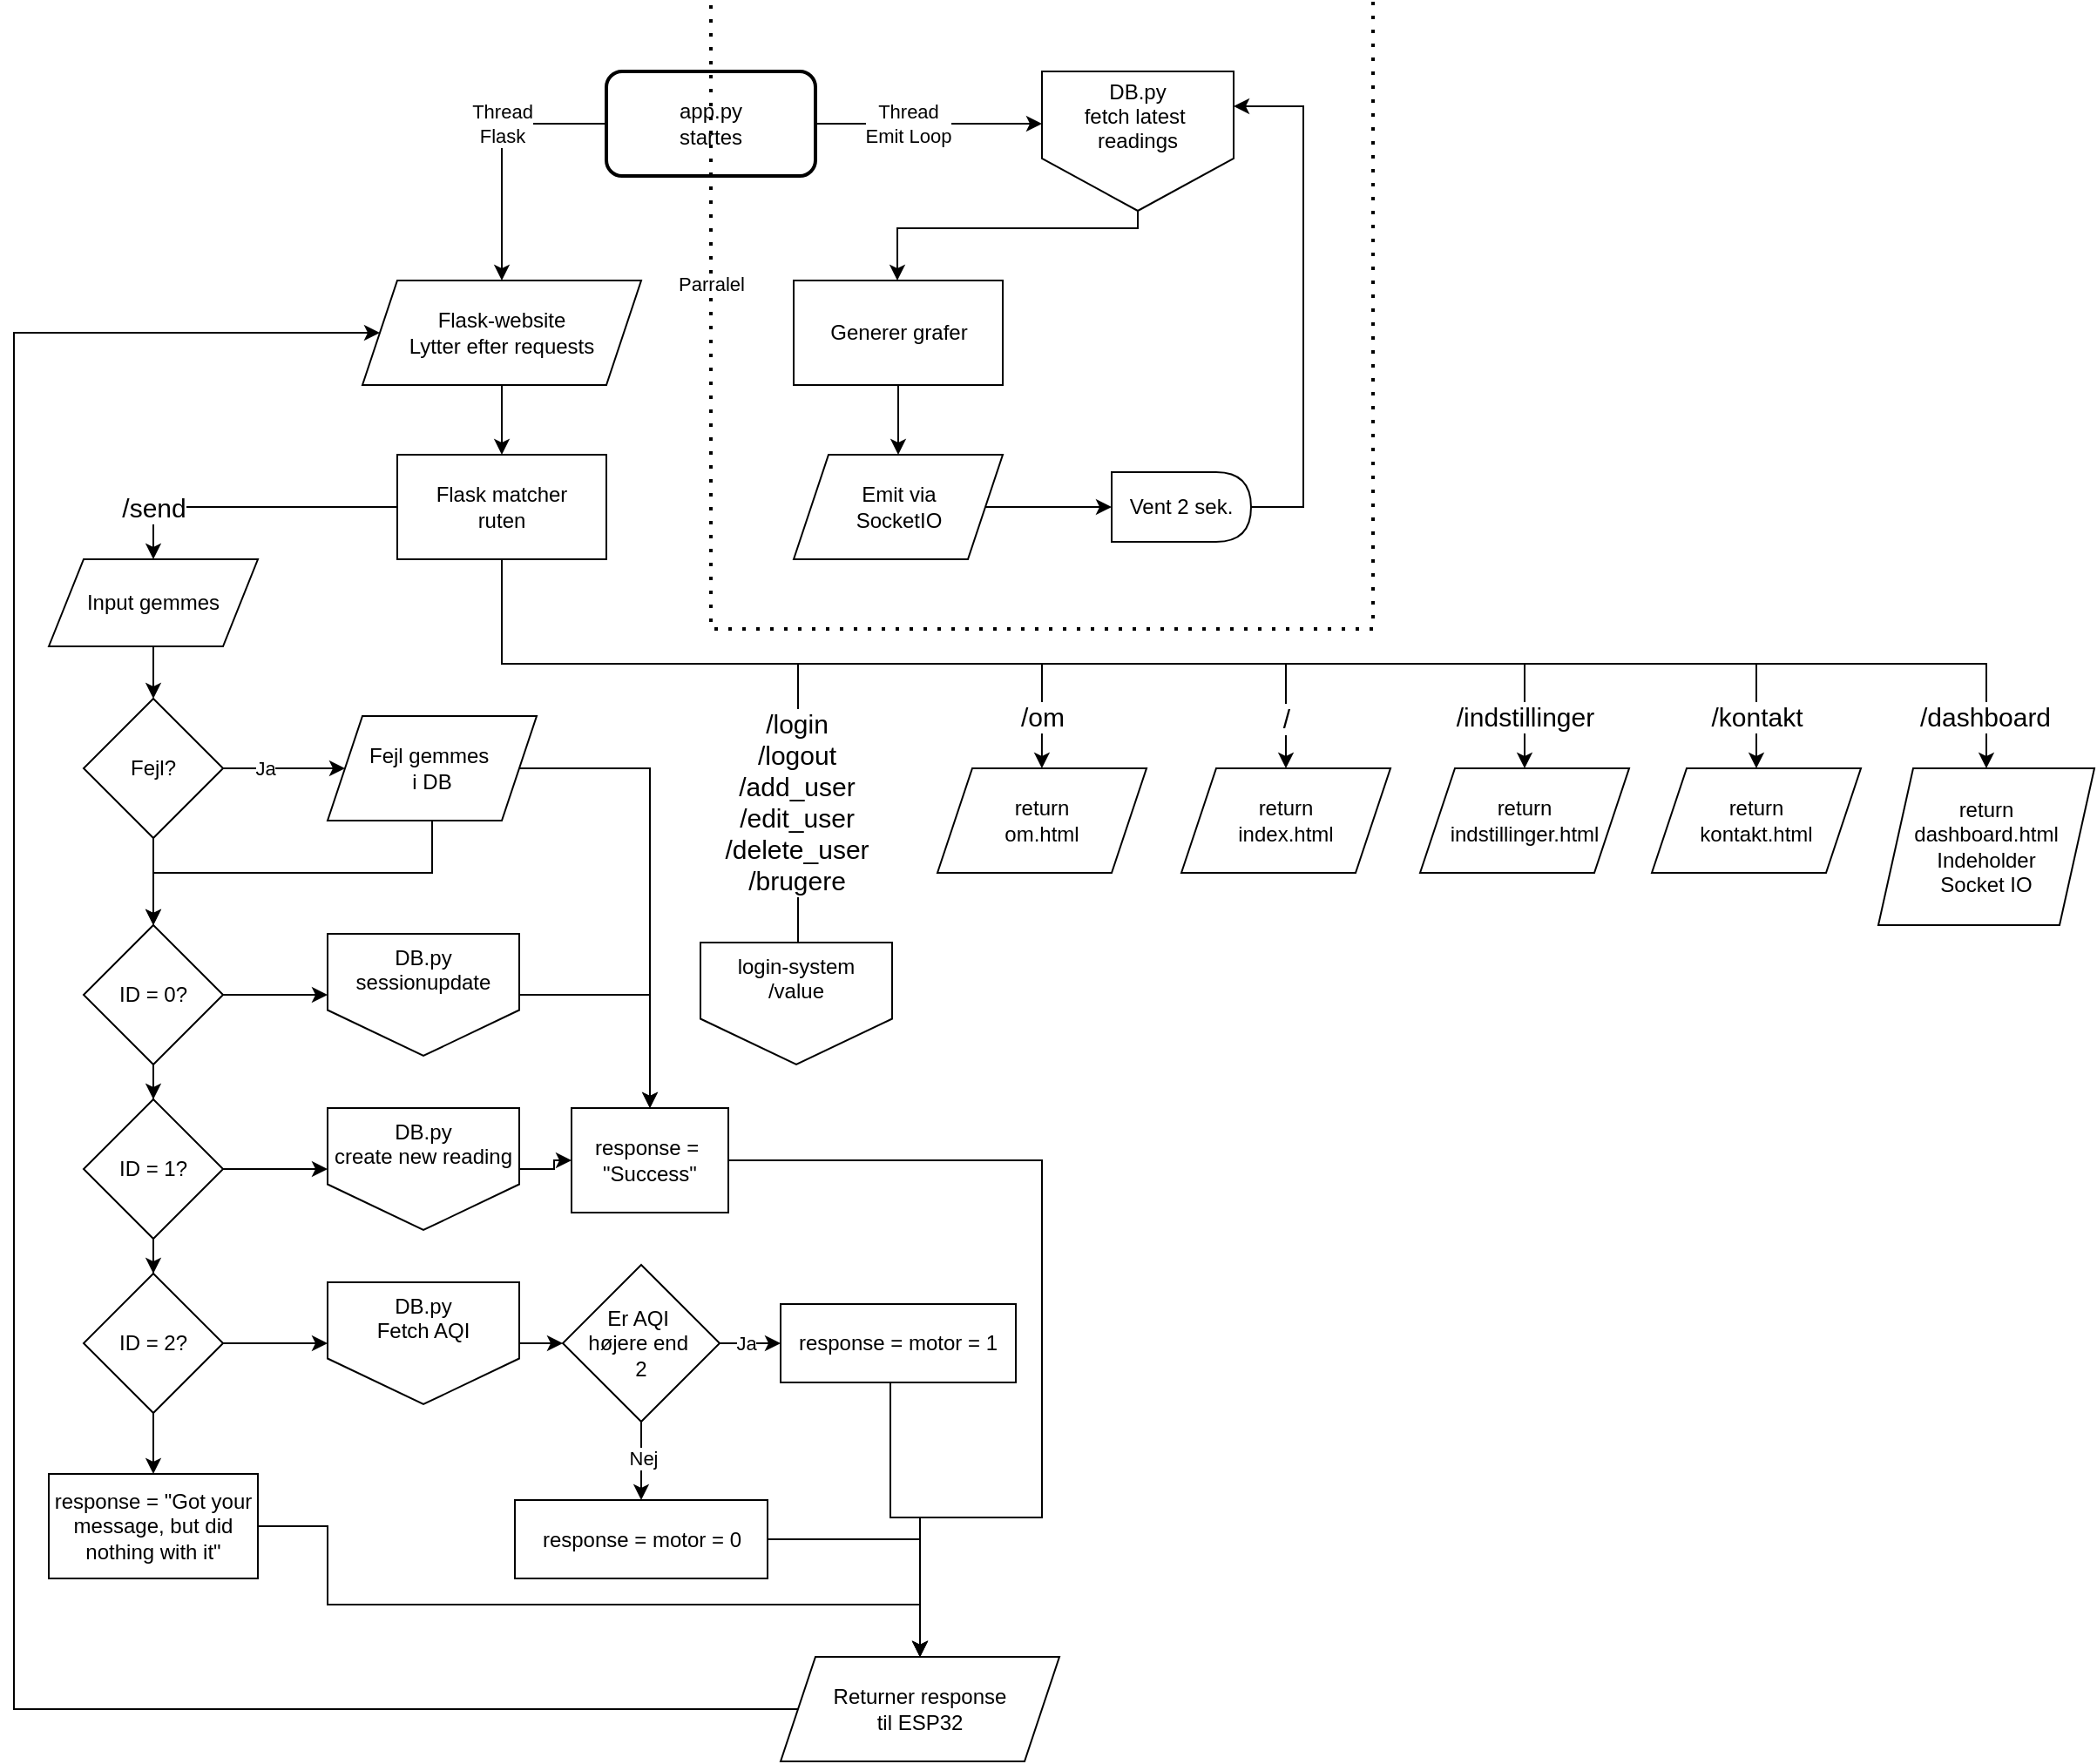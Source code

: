 <mxfile version="27.0.9">
  <diagram name="Page-1" id="uxglpDVqbuL0TInWPJXQ">
    <mxGraphModel dx="1674" dy="1148" grid="1" gridSize="10" guides="1" tooltips="1" connect="1" arrows="1" fold="1" page="1" pageScale="1" pageWidth="827" pageHeight="1169" math="0" shadow="0">
      <root>
        <mxCell id="0" />
        <mxCell id="1" parent="0" />
        <mxCell id="6V2twQQ6KXOtNTaw_Wph-7" value="" style="edgeStyle=orthogonalEdgeStyle;rounded=0;orthogonalLoop=1;jettySize=auto;html=1;entryX=0.5;entryY=0;entryDx=0;entryDy=0;" edge="1" parent="1" source="6V2twQQ6KXOtNTaw_Wph-1" target="6V2twQQ6KXOtNTaw_Wph-18">
          <mxGeometry relative="1" as="geometry">
            <mxPoint x="300" y="320.0" as="targetPoint" />
            <Array as="points">
              <mxPoint x="300" y="110" />
            </Array>
          </mxGeometry>
        </mxCell>
        <mxCell id="6V2twQQ6KXOtNTaw_Wph-11" value="&lt;div&gt;Thread&lt;/div&gt;Flask" style="edgeLabel;html=1;align=center;verticalAlign=middle;resizable=0;points=[];" vertex="1" connectable="0" parent="6V2twQQ6KXOtNTaw_Wph-7">
          <mxGeometry x="-0.294" y="-1" relative="1" as="geometry">
            <mxPoint x="-7" y="1" as="offset" />
          </mxGeometry>
        </mxCell>
        <mxCell id="6V2twQQ6KXOtNTaw_Wph-9" value="" style="edgeStyle=orthogonalEdgeStyle;rounded=0;orthogonalLoop=1;jettySize=auto;html=1;entryX=0;entryY=0.5;entryDx=0;entryDy=0;" edge="1" parent="1">
          <mxGeometry relative="1" as="geometry">
            <mxPoint x="480" y="110" as="sourcePoint" />
            <mxPoint x="610" y="110" as="targetPoint" />
            <Array as="points">
              <mxPoint x="580" y="110" />
              <mxPoint x="580" y="110" />
            </Array>
          </mxGeometry>
        </mxCell>
        <mxCell id="6V2twQQ6KXOtNTaw_Wph-10" value="&lt;div&gt;Thread&lt;/div&gt;Emit Loop" style="edgeLabel;html=1;align=center;verticalAlign=middle;resizable=0;points=[];" vertex="1" connectable="0" parent="6V2twQQ6KXOtNTaw_Wph-9">
          <mxGeometry x="-0.268" y="-3" relative="1" as="geometry">
            <mxPoint x="5" y="-3" as="offset" />
          </mxGeometry>
        </mxCell>
        <mxCell id="6V2twQQ6KXOtNTaw_Wph-1" value="&lt;div&gt;app.py&lt;/div&gt;&lt;div&gt;startes&lt;/div&gt;" style="rounded=1;whiteSpace=wrap;html=1;strokeWidth=2;" vertex="1" parent="1">
          <mxGeometry x="360" y="80" width="120" height="60" as="geometry" />
        </mxCell>
        <mxCell id="6V2twQQ6KXOtNTaw_Wph-4" value="" style="endArrow=none;dashed=1;html=1;dashPattern=1 3;strokeWidth=2;rounded=0;" edge="1" parent="1">
          <mxGeometry width="50" height="50" relative="1" as="geometry">
            <mxPoint x="800" y="40" as="sourcePoint" />
            <mxPoint x="420" y="40" as="targetPoint" />
            <Array as="points">
              <mxPoint x="800" y="400" />
              <mxPoint x="420" y="400" />
            </Array>
          </mxGeometry>
        </mxCell>
        <mxCell id="6V2twQQ6KXOtNTaw_Wph-5" value="Parralel" style="edgeLabel;html=1;align=center;verticalAlign=middle;resizable=0;points=[];" vertex="1" connectable="0" parent="6V2twQQ6KXOtNTaw_Wph-4">
          <mxGeometry x="0.651" y="3" relative="1" as="geometry">
            <mxPoint x="3" y="-30" as="offset" />
          </mxGeometry>
        </mxCell>
        <mxCell id="6V2twQQ6KXOtNTaw_Wph-15" value="" style="edgeStyle=orthogonalEdgeStyle;rounded=0;orthogonalLoop=1;jettySize=auto;html=1;entryX=0;entryY=0.5;entryDx=0;entryDy=0;" edge="1" parent="1" source="6V2twQQ6KXOtNTaw_Wph-12" target="6V2twQQ6KXOtNTaw_Wph-76">
          <mxGeometry relative="1" as="geometry">
            <mxPoint x="630" y="210.043" as="targetPoint" />
          </mxGeometry>
        </mxCell>
        <mxCell id="6V2twQQ6KXOtNTaw_Wph-12" value="&lt;div&gt;Emit via&lt;/div&gt;&lt;div&gt;SocketIO&lt;/div&gt;" style="shape=parallelogram;perimeter=parallelogramPerimeter;whiteSpace=wrap;html=1;fixedSize=1;" vertex="1" parent="1">
          <mxGeometry x="467.5" y="300" width="120" height="60" as="geometry" />
        </mxCell>
        <mxCell id="6V2twQQ6KXOtNTaw_Wph-21" value="" style="edgeStyle=orthogonalEdgeStyle;rounded=0;orthogonalLoop=1;jettySize=auto;html=1;" edge="1" parent="1" source="6V2twQQ6KXOtNTaw_Wph-18" target="6V2twQQ6KXOtNTaw_Wph-20">
          <mxGeometry relative="1" as="geometry" />
        </mxCell>
        <mxCell id="6V2twQQ6KXOtNTaw_Wph-18" value="&lt;div&gt;Flask-website&lt;/div&gt;&lt;div&gt;Lytter efter requests&lt;/div&gt;" style="shape=parallelogram;perimeter=parallelogramPerimeter;whiteSpace=wrap;html=1;fixedSize=1;" vertex="1" parent="1">
          <mxGeometry x="220" y="200" width="160" height="60" as="geometry" />
        </mxCell>
        <mxCell id="6V2twQQ6KXOtNTaw_Wph-25" value="" style="edgeStyle=orthogonalEdgeStyle;rounded=0;orthogonalLoop=1;jettySize=auto;html=1;" edge="1" parent="1" source="6V2twQQ6KXOtNTaw_Wph-20" target="6V2twQQ6KXOtNTaw_Wph-24">
          <mxGeometry relative="1" as="geometry">
            <Array as="points">
              <mxPoint x="100" y="330" />
            </Array>
          </mxGeometry>
        </mxCell>
        <mxCell id="6V2twQQ6KXOtNTaw_Wph-26" value="/send" style="edgeLabel;html=1;align=center;verticalAlign=middle;resizable=0;points=[];fontSize=15;" vertex="1" connectable="0" parent="6V2twQQ6KXOtNTaw_Wph-25">
          <mxGeometry x="-0.035" y="1" relative="1" as="geometry">
            <mxPoint x="-58" y="-1" as="offset" />
          </mxGeometry>
        </mxCell>
        <mxCell id="6V2twQQ6KXOtNTaw_Wph-89" value="" style="edgeStyle=orthogonalEdgeStyle;rounded=0;orthogonalLoop=1;jettySize=auto;html=1;entryX=0.5;entryY=0;entryDx=0;entryDy=0;" edge="1" parent="1">
          <mxGeometry relative="1" as="geometry">
            <mxPoint x="300.003" y="360" as="sourcePoint" />
            <mxPoint x="609.95" y="480" as="targetPoint" />
            <Array as="points">
              <mxPoint x="299.95" y="420" />
              <mxPoint x="609.95" y="420" />
            </Array>
          </mxGeometry>
        </mxCell>
        <mxCell id="6V2twQQ6KXOtNTaw_Wph-94" value="&lt;font style=&quot;font-size: 15px;&quot;&gt;/om&lt;/font&gt;" style="edgeLabel;html=1;align=center;verticalAlign=middle;resizable=0;points=[];" vertex="1" connectable="0" parent="6V2twQQ6KXOtNTaw_Wph-89">
          <mxGeometry x="0.825" y="-2" relative="1" as="geometry">
            <mxPoint x="2" y="7" as="offset" />
          </mxGeometry>
        </mxCell>
        <mxCell id="6V2twQQ6KXOtNTaw_Wph-91" value="" style="edgeStyle=orthogonalEdgeStyle;rounded=0;orthogonalLoop=1;jettySize=auto;html=1;entryX=0.5;entryY=0;entryDx=0;entryDy=0;" edge="1" parent="1" source="6V2twQQ6KXOtNTaw_Wph-20" target="6V2twQQ6KXOtNTaw_Wph-88">
          <mxGeometry relative="1" as="geometry">
            <mxPoint x="470" y="490" as="targetPoint" />
            <Array as="points">
              <mxPoint x="300" y="420" />
              <mxPoint x="1152" y="420" />
            </Array>
          </mxGeometry>
        </mxCell>
        <mxCell id="6V2twQQ6KXOtNTaw_Wph-92" value="&lt;font style=&quot;font-size: 15px;&quot;&gt;/dashboard&lt;/font&gt;" style="edgeLabel;html=1;align=center;verticalAlign=middle;resizable=0;points=[];" vertex="1" connectable="0" parent="6V2twQQ6KXOtNTaw_Wph-91">
          <mxGeometry x="0.749" y="-2" relative="1" as="geometry">
            <mxPoint x="61" y="28" as="offset" />
          </mxGeometry>
        </mxCell>
        <mxCell id="6V2twQQ6KXOtNTaw_Wph-93" value="" style="edgeStyle=orthogonalEdgeStyle;rounded=0;orthogonalLoop=1;jettySize=auto;html=1;entryX=0.5;entryY=0;entryDx=0;entryDy=0;" edge="1" parent="1" source="6V2twQQ6KXOtNTaw_Wph-20" target="6V2twQQ6KXOtNTaw_Wph-86">
          <mxGeometry relative="1" as="geometry">
            <Array as="points">
              <mxPoint x="300" y="420" />
              <mxPoint x="750" y="420" />
            </Array>
          </mxGeometry>
        </mxCell>
        <mxCell id="6V2twQQ6KXOtNTaw_Wph-99" value="&lt;font style=&quot;font-size: 15px;&quot;&gt;/&lt;/font&gt;" style="edgeLabel;html=1;align=center;verticalAlign=middle;resizable=0;points=[];" vertex="1" connectable="0" parent="6V2twQQ6KXOtNTaw_Wph-93">
          <mxGeometry x="0.875" y="-1" relative="1" as="geometry">
            <mxPoint x="1" y="6" as="offset" />
          </mxGeometry>
        </mxCell>
        <mxCell id="6V2twQQ6KXOtNTaw_Wph-97" value="" style="edgeStyle=orthogonalEdgeStyle;rounded=0;orthogonalLoop=1;jettySize=auto;html=1;entryX=0.5;entryY=0;entryDx=0;entryDy=0;" edge="1" parent="1" source="6V2twQQ6KXOtNTaw_Wph-20" target="6V2twQQ6KXOtNTaw_Wph-95">
          <mxGeometry relative="1" as="geometry">
            <Array as="points">
              <mxPoint x="300" y="420" />
              <mxPoint x="887" y="420" />
            </Array>
          </mxGeometry>
        </mxCell>
        <mxCell id="6V2twQQ6KXOtNTaw_Wph-100" value="&lt;font style=&quot;font-size: 15px;&quot;&gt;/indstillinger&lt;/font&gt;" style="edgeLabel;html=1;align=center;verticalAlign=middle;resizable=0;points=[];" vertex="1" connectable="0" parent="6V2twQQ6KXOtNTaw_Wph-97">
          <mxGeometry x="0.923" y="-3" relative="1" as="geometry">
            <mxPoint x="3" y="-3" as="offset" />
          </mxGeometry>
        </mxCell>
        <mxCell id="6V2twQQ6KXOtNTaw_Wph-98" value="" style="edgeStyle=orthogonalEdgeStyle;rounded=0;orthogonalLoop=1;jettySize=auto;html=1;entryX=0.5;entryY=0;entryDx=0;entryDy=0;" edge="1" parent="1" source="6V2twQQ6KXOtNTaw_Wph-20" target="6V2twQQ6KXOtNTaw_Wph-96">
          <mxGeometry relative="1" as="geometry">
            <Array as="points">
              <mxPoint x="300" y="420" />
              <mxPoint x="1020" y="420" />
            </Array>
          </mxGeometry>
        </mxCell>
        <mxCell id="6V2twQQ6KXOtNTaw_Wph-101" value="&lt;font style=&quot;font-size: 15px;&quot;&gt;/kontakt&lt;/font&gt;" style="edgeLabel;html=1;align=center;verticalAlign=middle;resizable=0;points=[];" vertex="1" connectable="0" parent="6V2twQQ6KXOtNTaw_Wph-98">
          <mxGeometry x="0.927" y="2" relative="1" as="geometry">
            <mxPoint x="-2" as="offset" />
          </mxGeometry>
        </mxCell>
        <mxCell id="6V2twQQ6KXOtNTaw_Wph-103" value="" style="edgeStyle=orthogonalEdgeStyle;rounded=0;orthogonalLoop=1;jettySize=auto;html=1;entryX=0.5;entryY=0;entryDx=0;entryDy=0;exitX=0.5;exitY=1;exitDx=0;exitDy=0;" edge="1" parent="1" source="6V2twQQ6KXOtNTaw_Wph-20" target="6V2twQQ6KXOtNTaw_Wph-102">
          <mxGeometry relative="1" as="geometry">
            <mxPoint x="350" y="430" as="sourcePoint" />
            <mxPoint x="488" y="720.0" as="targetPoint" />
            <Array as="points">
              <mxPoint x="300" y="420" />
              <mxPoint x="470" y="420" />
              <mxPoint x="470" y="600" />
            </Array>
          </mxGeometry>
        </mxCell>
        <mxCell id="6V2twQQ6KXOtNTaw_Wph-104" value="&lt;div&gt;&lt;font style=&quot;font-size: 15px;&quot;&gt;/login&lt;/font&gt;&lt;/div&gt;&lt;div&gt;&lt;font style=&quot;font-size: 15px;&quot;&gt;/logout&lt;br&gt;/add_user&lt;br&gt;/edit_user&lt;/font&gt;&lt;/div&gt;&lt;div&gt;&lt;font style=&quot;font-size: 15px;&quot;&gt;/delete_user&lt;br&gt;/brugere&lt;/font&gt;&lt;/div&gt;" style="edgeLabel;html=1;align=center;verticalAlign=middle;resizable=0;points=[];" vertex="1" connectable="0" parent="6V2twQQ6KXOtNTaw_Wph-103">
          <mxGeometry x="0.871" y="-2" relative="1" as="geometry">
            <mxPoint x="1" y="-94" as="offset" />
          </mxGeometry>
        </mxCell>
        <mxCell id="6V2twQQ6KXOtNTaw_Wph-20" value="&lt;div&gt;Flask matcher&lt;/div&gt;&lt;div&gt;ruten&lt;/div&gt;" style="whiteSpace=wrap;html=1;" vertex="1" parent="1">
          <mxGeometry x="240" y="300" width="120" height="60" as="geometry" />
        </mxCell>
        <mxCell id="6V2twQQ6KXOtNTaw_Wph-28" value="" style="edgeStyle=orthogonalEdgeStyle;rounded=0;orthogonalLoop=1;jettySize=auto;html=1;" edge="1" parent="1" source="6V2twQQ6KXOtNTaw_Wph-24">
          <mxGeometry relative="1" as="geometry">
            <mxPoint x="100.0" y="440" as="targetPoint" />
          </mxGeometry>
        </mxCell>
        <mxCell id="6V2twQQ6KXOtNTaw_Wph-24" value="Input gemmes" style="shape=parallelogram;perimeter=parallelogramPerimeter;whiteSpace=wrap;html=1;fixedSize=1;" vertex="1" parent="1">
          <mxGeometry x="40" y="360" width="120" height="50" as="geometry" />
        </mxCell>
        <mxCell id="6V2twQQ6KXOtNTaw_Wph-31" value="" style="edgeStyle=orthogonalEdgeStyle;rounded=0;orthogonalLoop=1;jettySize=auto;html=1;" edge="1" parent="1" source="6V2twQQ6KXOtNTaw_Wph-29" target="6V2twQQ6KXOtNTaw_Wph-30">
          <mxGeometry relative="1" as="geometry" />
        </mxCell>
        <mxCell id="6V2twQQ6KXOtNTaw_Wph-32" value="Ja" style="edgeLabel;html=1;align=center;verticalAlign=middle;resizable=0;points=[];" vertex="1" connectable="0" parent="6V2twQQ6KXOtNTaw_Wph-31">
          <mxGeometry x="-0.319" y="2" relative="1" as="geometry">
            <mxPoint y="2" as="offset" />
          </mxGeometry>
        </mxCell>
        <mxCell id="6V2twQQ6KXOtNTaw_Wph-34" value="" style="edgeStyle=orthogonalEdgeStyle;rounded=0;orthogonalLoop=1;jettySize=auto;html=1;" edge="1" parent="1" source="6V2twQQ6KXOtNTaw_Wph-29" target="6V2twQQ6KXOtNTaw_Wph-33">
          <mxGeometry relative="1" as="geometry" />
        </mxCell>
        <mxCell id="6V2twQQ6KXOtNTaw_Wph-29" value="Fejl?" style="rhombus;whiteSpace=wrap;html=1;" vertex="1" parent="1">
          <mxGeometry x="60" y="440" width="80" height="80" as="geometry" />
        </mxCell>
        <mxCell id="6V2twQQ6KXOtNTaw_Wph-35" value="" style="edgeStyle=orthogonalEdgeStyle;rounded=0;orthogonalLoop=1;jettySize=auto;html=1;" edge="1" parent="1" source="6V2twQQ6KXOtNTaw_Wph-30" target="6V2twQQ6KXOtNTaw_Wph-33">
          <mxGeometry relative="1" as="geometry">
            <mxPoint x="260" y="590" as="targetPoint" />
            <Array as="points">
              <mxPoint x="260" y="540" />
              <mxPoint x="100" y="540" />
            </Array>
          </mxGeometry>
        </mxCell>
        <mxCell id="6V2twQQ6KXOtNTaw_Wph-70" value="" style="edgeStyle=orthogonalEdgeStyle;rounded=0;orthogonalLoop=1;jettySize=auto;html=1;entryX=0.5;entryY=0;entryDx=0;entryDy=0;" edge="1" parent="1" source="6V2twQQ6KXOtNTaw_Wph-30" target="6V2twQQ6KXOtNTaw_Wph-58">
          <mxGeometry relative="1" as="geometry">
            <mxPoint x="400" y="480" as="targetPoint" />
          </mxGeometry>
        </mxCell>
        <mxCell id="6V2twQQ6KXOtNTaw_Wph-30" value="&lt;div&gt;Fejl gemmes&amp;nbsp;&lt;/div&gt;&lt;div&gt;i DB&lt;/div&gt;" style="shape=parallelogram;perimeter=parallelogramPerimeter;whiteSpace=wrap;html=1;fixedSize=1;" vertex="1" parent="1">
          <mxGeometry x="200" y="450" width="120" height="60" as="geometry" />
        </mxCell>
        <mxCell id="6V2twQQ6KXOtNTaw_Wph-38" value="" style="edgeStyle=orthogonalEdgeStyle;rounded=0;orthogonalLoop=1;jettySize=auto;html=1;" edge="1" parent="1" source="6V2twQQ6KXOtNTaw_Wph-33" target="6V2twQQ6KXOtNTaw_Wph-37">
          <mxGeometry relative="1" as="geometry" />
        </mxCell>
        <mxCell id="6V2twQQ6KXOtNTaw_Wph-45" value="" style="edgeStyle=orthogonalEdgeStyle;rounded=0;orthogonalLoop=1;jettySize=auto;html=1;entryX=0.5;entryY=0;entryDx=0;entryDy=0;" edge="1" parent="1" source="6V2twQQ6KXOtNTaw_Wph-33" target="6V2twQQ6KXOtNTaw_Wph-40">
          <mxGeometry relative="1" as="geometry">
            <mxPoint x="80" y="680" as="targetPoint" />
          </mxGeometry>
        </mxCell>
        <mxCell id="6V2twQQ6KXOtNTaw_Wph-33" value="ID = 0?" style="rhombus;whiteSpace=wrap;html=1;" vertex="1" parent="1">
          <mxGeometry x="60" y="570" width="80" height="80" as="geometry" />
        </mxCell>
        <mxCell id="6V2twQQ6KXOtNTaw_Wph-69" value="" style="edgeStyle=orthogonalEdgeStyle;rounded=0;orthogonalLoop=1;jettySize=auto;html=1;entryX=0.5;entryY=0;entryDx=0;entryDy=0;" edge="1" parent="1" source="6V2twQQ6KXOtNTaw_Wph-37" target="6V2twQQ6KXOtNTaw_Wph-58">
          <mxGeometry relative="1" as="geometry">
            <mxPoint x="390" y="610" as="targetPoint" />
          </mxGeometry>
        </mxCell>
        <mxCell id="6V2twQQ6KXOtNTaw_Wph-37" value="&lt;div&gt;DB.py&lt;/div&gt;&lt;div&gt;sessionupdate&lt;/div&gt;&lt;div&gt;&lt;br&gt;&lt;/div&gt;&lt;div&gt;&lt;br&gt;&lt;/div&gt;" style="shape=offPageConnector;whiteSpace=wrap;html=1;" vertex="1" parent="1">
          <mxGeometry x="200" y="575" width="110" height="70" as="geometry" />
        </mxCell>
        <mxCell id="6V2twQQ6KXOtNTaw_Wph-39" value="" style="edgeStyle=orthogonalEdgeStyle;rounded=0;orthogonalLoop=1;jettySize=auto;html=1;" edge="1" parent="1" source="6V2twQQ6KXOtNTaw_Wph-40" target="6V2twQQ6KXOtNTaw_Wph-41">
          <mxGeometry relative="1" as="geometry" />
        </mxCell>
        <mxCell id="6V2twQQ6KXOtNTaw_Wph-46" value="" style="edgeStyle=orthogonalEdgeStyle;rounded=0;orthogonalLoop=1;jettySize=auto;html=1;" edge="1" parent="1" source="6V2twQQ6KXOtNTaw_Wph-40" target="6V2twQQ6KXOtNTaw_Wph-43">
          <mxGeometry relative="1" as="geometry" />
        </mxCell>
        <mxCell id="6V2twQQ6KXOtNTaw_Wph-40" value="ID = 1?" style="rhombus;whiteSpace=wrap;html=1;" vertex="1" parent="1">
          <mxGeometry x="60" y="670" width="80" height="80" as="geometry" />
        </mxCell>
        <mxCell id="6V2twQQ6KXOtNTaw_Wph-68" value="" style="edgeStyle=orthogonalEdgeStyle;rounded=0;orthogonalLoop=1;jettySize=auto;html=1;" edge="1" parent="1" source="6V2twQQ6KXOtNTaw_Wph-41" target="6V2twQQ6KXOtNTaw_Wph-58">
          <mxGeometry relative="1" as="geometry" />
        </mxCell>
        <mxCell id="6V2twQQ6KXOtNTaw_Wph-41" value="&lt;div&gt;DB.py&lt;/div&gt;&lt;div&gt;create new reading&lt;/div&gt;&lt;div&gt;&lt;br&gt;&lt;/div&gt;&lt;div&gt;&lt;br&gt;&lt;/div&gt;" style="shape=offPageConnector;whiteSpace=wrap;html=1;" vertex="1" parent="1">
          <mxGeometry x="200" y="675" width="110" height="70" as="geometry" />
        </mxCell>
        <mxCell id="6V2twQQ6KXOtNTaw_Wph-42" value="" style="edgeStyle=orthogonalEdgeStyle;rounded=0;orthogonalLoop=1;jettySize=auto;html=1;" edge="1" parent="1" source="6V2twQQ6KXOtNTaw_Wph-43" target="6V2twQQ6KXOtNTaw_Wph-44">
          <mxGeometry relative="1" as="geometry" />
        </mxCell>
        <mxCell id="6V2twQQ6KXOtNTaw_Wph-67" value="" style="edgeStyle=orthogonalEdgeStyle;rounded=0;orthogonalLoop=1;jettySize=auto;html=1;" edge="1" parent="1" source="6V2twQQ6KXOtNTaw_Wph-43" target="6V2twQQ6KXOtNTaw_Wph-47">
          <mxGeometry relative="1" as="geometry" />
        </mxCell>
        <mxCell id="6V2twQQ6KXOtNTaw_Wph-43" value="ID = 2?" style="rhombus;whiteSpace=wrap;html=1;" vertex="1" parent="1">
          <mxGeometry x="60" y="770" width="80" height="80" as="geometry" />
        </mxCell>
        <mxCell id="6V2twQQ6KXOtNTaw_Wph-66" value="" style="edgeStyle=orthogonalEdgeStyle;rounded=0;orthogonalLoop=1;jettySize=auto;html=1;" edge="1" parent="1" source="6V2twQQ6KXOtNTaw_Wph-44" target="6V2twQQ6KXOtNTaw_Wph-60">
          <mxGeometry relative="1" as="geometry" />
        </mxCell>
        <mxCell id="6V2twQQ6KXOtNTaw_Wph-44" value="&lt;div&gt;DB.py&lt;/div&gt;&lt;div&gt;Fetch AQI&lt;/div&gt;&lt;div&gt;&lt;br&gt;&lt;/div&gt;&lt;div&gt;&lt;br&gt;&lt;/div&gt;" style="shape=offPageConnector;whiteSpace=wrap;html=1;" vertex="1" parent="1">
          <mxGeometry x="200" y="775" width="110" height="70" as="geometry" />
        </mxCell>
        <mxCell id="6V2twQQ6KXOtNTaw_Wph-75" value="" style="edgeStyle=orthogonalEdgeStyle;rounded=0;orthogonalLoop=1;jettySize=auto;html=1;" edge="1" parent="1" source="6V2twQQ6KXOtNTaw_Wph-47" target="6V2twQQ6KXOtNTaw_Wph-49">
          <mxGeometry relative="1" as="geometry">
            <mxPoint x="240" y="915" as="targetPoint" />
            <Array as="points">
              <mxPoint x="200" y="915" />
              <mxPoint x="200" y="960" />
              <mxPoint x="540" y="960" />
            </Array>
          </mxGeometry>
        </mxCell>
        <mxCell id="6V2twQQ6KXOtNTaw_Wph-47" value="response = &quot;Got your message, but did nothing with it&quot;" style="rounded=0;whiteSpace=wrap;html=1;" vertex="1" parent="1">
          <mxGeometry x="40" y="885" width="120" height="60" as="geometry" />
        </mxCell>
        <mxCell id="6V2twQQ6KXOtNTaw_Wph-57" value="" style="edgeStyle=orthogonalEdgeStyle;rounded=0;orthogonalLoop=1;jettySize=auto;html=1;entryX=0;entryY=0.5;entryDx=0;entryDy=0;exitX=0;exitY=0.5;exitDx=0;exitDy=0;" edge="1" parent="1" source="6V2twQQ6KXOtNTaw_Wph-49" target="6V2twQQ6KXOtNTaw_Wph-18">
          <mxGeometry relative="1" as="geometry">
            <mxPoint x="140" y="1000" as="targetPoint" />
            <Array as="points">
              <mxPoint x="20" y="1020" />
              <mxPoint x="20" y="230" />
            </Array>
          </mxGeometry>
        </mxCell>
        <mxCell id="6V2twQQ6KXOtNTaw_Wph-49" value="&lt;div&gt;Returner response&lt;/div&gt;&lt;div&gt;til ESP32&lt;/div&gt;" style="shape=parallelogram;perimeter=parallelogramPerimeter;whiteSpace=wrap;html=1;fixedSize=1;" vertex="1" parent="1">
          <mxGeometry x="460" y="990" width="160" height="60" as="geometry" />
        </mxCell>
        <mxCell id="6V2twQQ6KXOtNTaw_Wph-71" value="" style="edgeStyle=orthogonalEdgeStyle;rounded=0;orthogonalLoop=1;jettySize=auto;html=1;" edge="1" parent="1" source="6V2twQQ6KXOtNTaw_Wph-58" target="6V2twQQ6KXOtNTaw_Wph-49">
          <mxGeometry relative="1" as="geometry">
            <mxPoint x="510" y="705" as="targetPoint" />
            <Array as="points">
              <mxPoint x="610" y="705" />
              <mxPoint x="610" y="910" />
              <mxPoint x="540" y="910" />
            </Array>
          </mxGeometry>
        </mxCell>
        <mxCell id="6V2twQQ6KXOtNTaw_Wph-58" value="&lt;div&gt;response =&amp;nbsp;&lt;/div&gt;&lt;div&gt;&quot;Success&quot;&lt;/div&gt;" style="rounded=0;whiteSpace=wrap;html=1;" vertex="1" parent="1">
          <mxGeometry x="340" y="675" width="90" height="60" as="geometry" />
        </mxCell>
        <mxCell id="6V2twQQ6KXOtNTaw_Wph-62" value="" style="edgeStyle=orthogonalEdgeStyle;rounded=0;orthogonalLoop=1;jettySize=auto;html=1;" edge="1" parent="1" source="6V2twQQ6KXOtNTaw_Wph-60" target="6V2twQQ6KXOtNTaw_Wph-61">
          <mxGeometry relative="1" as="geometry">
            <Array as="points">
              <mxPoint x="380" y="890" />
              <mxPoint x="380" y="890" />
            </Array>
          </mxGeometry>
        </mxCell>
        <mxCell id="6V2twQQ6KXOtNTaw_Wph-63" value="Nej" style="edgeLabel;html=1;align=center;verticalAlign=middle;resizable=0;points=[];" vertex="1" connectable="0" parent="6V2twQQ6KXOtNTaw_Wph-62">
          <mxGeometry x="-0.058" y="1" relative="1" as="geometry">
            <mxPoint as="offset" />
          </mxGeometry>
        </mxCell>
        <mxCell id="6V2twQQ6KXOtNTaw_Wph-65" value="" style="edgeStyle=orthogonalEdgeStyle;rounded=0;orthogonalLoop=1;jettySize=auto;html=1;" edge="1" parent="1" source="6V2twQQ6KXOtNTaw_Wph-60" target="6V2twQQ6KXOtNTaw_Wph-64">
          <mxGeometry relative="1" as="geometry" />
        </mxCell>
        <mxCell id="6V2twQQ6KXOtNTaw_Wph-74" value="Ja" style="edgeLabel;html=1;align=center;verticalAlign=middle;resizable=0;points=[];" vertex="1" connectable="0" parent="6V2twQQ6KXOtNTaw_Wph-65">
          <mxGeometry x="-0.52" y="2" relative="1" as="geometry">
            <mxPoint x="4" y="2" as="offset" />
          </mxGeometry>
        </mxCell>
        <mxCell id="6V2twQQ6KXOtNTaw_Wph-60" value="&lt;div&gt;Er AQI&amp;nbsp;&lt;/div&gt;&lt;div&gt;højere end&amp;nbsp;&lt;/div&gt;&lt;div&gt;2&lt;/div&gt;" style="rhombus;whiteSpace=wrap;html=1;" vertex="1" parent="1">
          <mxGeometry x="335" y="765" width="90" height="90" as="geometry" />
        </mxCell>
        <mxCell id="6V2twQQ6KXOtNTaw_Wph-73" value="" style="edgeStyle=orthogonalEdgeStyle;rounded=0;orthogonalLoop=1;jettySize=auto;html=1;entryX=0.5;entryY=0;entryDx=0;entryDy=0;" edge="1" parent="1" source="6V2twQQ6KXOtNTaw_Wph-61" target="6V2twQQ6KXOtNTaw_Wph-49">
          <mxGeometry relative="1" as="geometry">
            <mxPoint x="540" y="970" as="targetPoint" />
          </mxGeometry>
        </mxCell>
        <mxCell id="6V2twQQ6KXOtNTaw_Wph-61" value="response = motor = 0" style="whiteSpace=wrap;html=1;" vertex="1" parent="1">
          <mxGeometry x="307.5" y="900" width="145" height="45" as="geometry" />
        </mxCell>
        <mxCell id="6V2twQQ6KXOtNTaw_Wph-72" value="" style="edgeStyle=orthogonalEdgeStyle;rounded=0;orthogonalLoop=1;jettySize=auto;html=1;entryX=0.5;entryY=0;entryDx=0;entryDy=0;" edge="1" parent="1" source="6V2twQQ6KXOtNTaw_Wph-64" target="6V2twQQ6KXOtNTaw_Wph-49">
          <mxGeometry relative="1" as="geometry">
            <mxPoint x="522.5" y="912.5" as="targetPoint" />
            <Array as="points">
              <mxPoint x="523" y="910" />
              <mxPoint x="540" y="910" />
            </Array>
          </mxGeometry>
        </mxCell>
        <mxCell id="6V2twQQ6KXOtNTaw_Wph-64" value="response = motor = 1" style="whiteSpace=wrap;html=1;" vertex="1" parent="1">
          <mxGeometry x="460" y="787.5" width="135" height="45" as="geometry" />
        </mxCell>
        <mxCell id="6V2twQQ6KXOtNTaw_Wph-83" value="" style="edgeStyle=orthogonalEdgeStyle;rounded=0;orthogonalLoop=1;jettySize=auto;html=1;entryX=1;entryY=0.25;entryDx=0;entryDy=0;" edge="1" parent="1" source="6V2twQQ6KXOtNTaw_Wph-76" target="6V2twQQ6KXOtNTaw_Wph-77">
          <mxGeometry relative="1" as="geometry">
            <mxPoint x="850" y="330" as="targetPoint" />
            <Array as="points">
              <mxPoint x="760" y="330" />
              <mxPoint x="760" y="100" />
            </Array>
          </mxGeometry>
        </mxCell>
        <mxCell id="6V2twQQ6KXOtNTaw_Wph-76" value="Vent 2 sek." style="shape=delay;whiteSpace=wrap;html=1;" vertex="1" parent="1">
          <mxGeometry x="650" y="310" width="80" height="40" as="geometry" />
        </mxCell>
        <mxCell id="6V2twQQ6KXOtNTaw_Wph-80" value="" style="edgeStyle=orthogonalEdgeStyle;rounded=0;orthogonalLoop=1;jettySize=auto;html=1;" edge="1" parent="1" source="6V2twQQ6KXOtNTaw_Wph-77" target="6V2twQQ6KXOtNTaw_Wph-79">
          <mxGeometry relative="1" as="geometry">
            <Array as="points">
              <mxPoint x="665" y="170" />
              <mxPoint x="527" y="170" />
            </Array>
          </mxGeometry>
        </mxCell>
        <mxCell id="6V2twQQ6KXOtNTaw_Wph-77" value="&lt;div&gt;DB.py&lt;/div&gt;&lt;div&gt;fetch latest&amp;nbsp;&lt;/div&gt;&lt;div&gt;readings&lt;/div&gt;&lt;div&gt;&lt;br&gt;&lt;/div&gt;&lt;div&gt;&lt;br&gt;&lt;/div&gt;" style="shape=offPageConnector;whiteSpace=wrap;html=1;" vertex="1" parent="1">
          <mxGeometry x="610" y="80" width="110" height="80" as="geometry" />
        </mxCell>
        <mxCell id="6V2twQQ6KXOtNTaw_Wph-81" value="" style="edgeStyle=orthogonalEdgeStyle;rounded=0;orthogonalLoop=1;jettySize=auto;html=1;" edge="1" parent="1" source="6V2twQQ6KXOtNTaw_Wph-79" target="6V2twQQ6KXOtNTaw_Wph-12">
          <mxGeometry relative="1" as="geometry" />
        </mxCell>
        <mxCell id="6V2twQQ6KXOtNTaw_Wph-79" value="Generer grafer" style="rounded=0;whiteSpace=wrap;html=1;" vertex="1" parent="1">
          <mxGeometry x="467.5" y="200" width="120" height="60" as="geometry" />
        </mxCell>
        <mxCell id="6V2twQQ6KXOtNTaw_Wph-86" value="&lt;div&gt;return&lt;/div&gt;&lt;div&gt;index.html&lt;/div&gt;" style="shape=parallelogram;perimeter=parallelogramPerimeter;whiteSpace=wrap;html=1;fixedSize=1;" vertex="1" parent="1">
          <mxGeometry x="690" y="480" width="120" height="60" as="geometry" />
        </mxCell>
        <mxCell id="6V2twQQ6KXOtNTaw_Wph-87" value="&lt;div&gt;return&lt;/div&gt;&lt;div&gt;om.html&lt;/div&gt;" style="shape=parallelogram;perimeter=parallelogramPerimeter;whiteSpace=wrap;html=1;fixedSize=1;" vertex="1" parent="1">
          <mxGeometry x="550" y="480" width="120" height="60" as="geometry" />
        </mxCell>
        <mxCell id="6V2twQQ6KXOtNTaw_Wph-88" value="&lt;div&gt;return&lt;/div&gt;&lt;div&gt;dashboard.html&lt;/div&gt;&lt;div&gt;Indeholder &lt;br&gt;Socket IO&lt;/div&gt;" style="shape=parallelogram;perimeter=parallelogramPerimeter;whiteSpace=wrap;html=1;fixedSize=1;" vertex="1" parent="1">
          <mxGeometry x="1090" y="480" width="124" height="90" as="geometry" />
        </mxCell>
        <mxCell id="6V2twQQ6KXOtNTaw_Wph-95" value="&lt;div&gt;return&lt;/div&gt;&lt;div&gt;indstillinger.html&lt;/div&gt;" style="shape=parallelogram;perimeter=parallelogramPerimeter;whiteSpace=wrap;html=1;fixedSize=1;" vertex="1" parent="1">
          <mxGeometry x="827" y="480" width="120" height="60" as="geometry" />
        </mxCell>
        <mxCell id="6V2twQQ6KXOtNTaw_Wph-96" value="&lt;div&gt;return&lt;/div&gt;&lt;div&gt;kontakt.html&lt;/div&gt;" style="shape=parallelogram;perimeter=parallelogramPerimeter;whiteSpace=wrap;html=1;fixedSize=1;" vertex="1" parent="1">
          <mxGeometry x="960" y="480" width="120" height="60" as="geometry" />
        </mxCell>
        <mxCell id="6V2twQQ6KXOtNTaw_Wph-102" value="&lt;div&gt;login-system&lt;/div&gt;&lt;div&gt;/value&lt;/div&gt;&lt;div&gt;&lt;br&gt;&lt;/div&gt;&lt;div&gt;&lt;br&gt;&lt;/div&gt;" style="shape=offPageConnector;whiteSpace=wrap;html=1;" vertex="1" parent="1">
          <mxGeometry x="414" y="580" width="110" height="70" as="geometry" />
        </mxCell>
      </root>
    </mxGraphModel>
  </diagram>
</mxfile>
